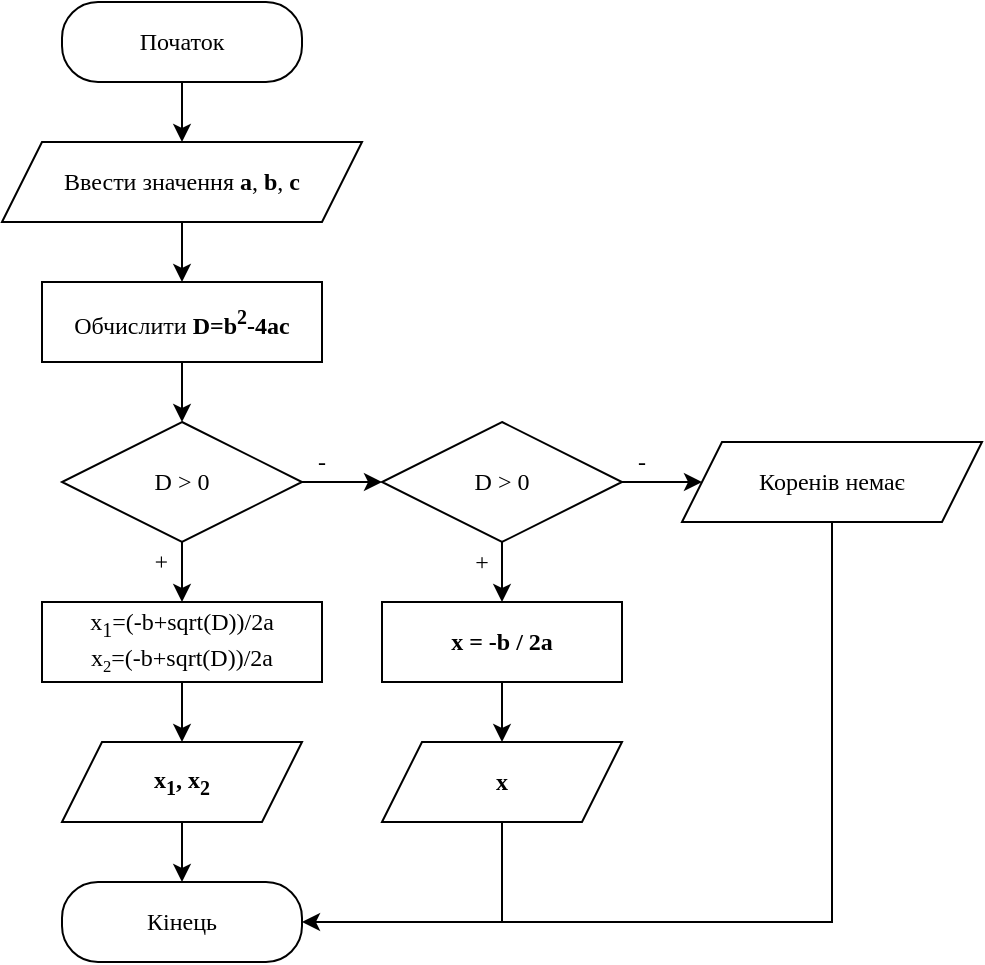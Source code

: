 <mxfile version="13.5.7" type="device" pages="7"><diagram id="SoGDAaImvySm_kOI4mG2" name="task1"><mxGraphModel dx="1086" dy="497" grid="1" gridSize="10" guides="1" tooltips="1" connect="1" arrows="1" fold="1" page="1" pageScale="1" pageWidth="850" pageHeight="1100" math="0" shadow="0" extFonts="IBM Plex Sans^https://fonts.googleapis.com/css?family=IBM+Plex+Sans"><root><mxCell id="0"/><mxCell id="1" parent="0"/><mxCell id="cminWYDPMXpKJg6raaBV-2" value="Початок" style="rounded=1;whiteSpace=wrap;html=1;arcSize=45;fontFamily=IBM Plex Sans;" parent="1" vertex="1"><mxGeometry x="40" y="40" width="120" height="40" as="geometry"/></mxCell><mxCell id="cminWYDPMXpKJg6raaBV-5" value="Ввести значення &lt;b&gt;a&lt;/b&gt;, &lt;b&gt;b&lt;/b&gt;, &lt;b&gt;c&lt;/b&gt;" style="shape=parallelogram;perimeter=parallelogramPerimeter;whiteSpace=wrap;html=1;fixedSize=1;fillColor=none;fontFamily=IBM Plex Sans;" parent="1" vertex="1"><mxGeometry x="10" y="110" width="180" height="40" as="geometry"/></mxCell><mxCell id="cminWYDPMXpKJg6raaBV-6" value="" style="endArrow=classic;html=1;exitX=0.5;exitY=1;exitDx=0;exitDy=0;fontFamily=IBM Plex Sans;" parent="1" source="cminWYDPMXpKJg6raaBV-2" target="cminWYDPMXpKJg6raaBV-5" edge="1"><mxGeometry width="50" height="50" relative="1" as="geometry"><mxPoint x="400" y="280" as="sourcePoint"/><mxPoint x="450" y="230" as="targetPoint"/></mxGeometry></mxCell><mxCell id="cminWYDPMXpKJg6raaBV-8" value="D &amp;gt; 0" style="rhombus;whiteSpace=wrap;html=1;fillColor=none;fontFamily=IBM Plex Sans;" parent="1" vertex="1"><mxGeometry x="40" y="250" width="120" height="60" as="geometry"/></mxCell><mxCell id="cminWYDPMXpKJg6raaBV-9" value="D &amp;gt; 0" style="rhombus;whiteSpace=wrap;html=1;fillColor=none;fontFamily=IBM Plex Sans;" parent="1" vertex="1"><mxGeometry x="200" y="250" width="120" height="60" as="geometry"/></mxCell><mxCell id="cminWYDPMXpKJg6raaBV-10" value="Коренів немає" style="shape=parallelogram;perimeter=parallelogramPerimeter;whiteSpace=wrap;html=1;fixedSize=1;fillColor=none;fontFamily=IBM Plex Sans;" parent="1" vertex="1"><mxGeometry x="350" y="260" width="150" height="40" as="geometry"/></mxCell><mxCell id="cminWYDPMXpKJg6raaBV-11" value="Обчислити &lt;b&gt;D=b&lt;sup&gt;2&lt;/sup&gt;-4ac&lt;/b&gt;" style="rounded=0;whiteSpace=wrap;html=1;fillColor=none;fontFamily=IBM Plex Sans;" parent="1" vertex="1"><mxGeometry x="30" y="180" width="140" height="40" as="geometry"/></mxCell><mxCell id="cminWYDPMXpKJg6raaBV-12" value="" style="endArrow=classic;html=1;exitX=0.5;exitY=1;exitDx=0;exitDy=0;entryX=0.5;entryY=0;entryDx=0;entryDy=0;fontFamily=IBM Plex Sans;" parent="1" source="cminWYDPMXpKJg6raaBV-5" target="cminWYDPMXpKJg6raaBV-11" edge="1"><mxGeometry width="50" height="50" relative="1" as="geometry"><mxPoint x="110" y="90" as="sourcePoint"/><mxPoint x="110" y="120" as="targetPoint"/></mxGeometry></mxCell><mxCell id="cminWYDPMXpKJg6raaBV-13" value="" style="endArrow=classic;html=1;exitX=0.5;exitY=1;exitDx=0;exitDy=0;entryX=0.5;entryY=0;entryDx=0;entryDy=0;fontFamily=IBM Plex Sans;" parent="1" source="cminWYDPMXpKJg6raaBV-11" target="cminWYDPMXpKJg6raaBV-8" edge="1"><mxGeometry width="50" height="50" relative="1" as="geometry"><mxPoint x="120" y="100" as="sourcePoint"/><mxPoint x="120" y="130" as="targetPoint"/></mxGeometry></mxCell><mxCell id="cminWYDPMXpKJg6raaBV-14" value="" style="endArrow=classic;html=1;exitX=1;exitY=0.5;exitDx=0;exitDy=0;entryX=0;entryY=0.5;entryDx=0;entryDy=0;fontFamily=IBM Plex Sans;" parent="1" source="cminWYDPMXpKJg6raaBV-8" target="cminWYDPMXpKJg6raaBV-9" edge="1"><mxGeometry width="50" height="50" relative="1" as="geometry"><mxPoint x="130" y="110" as="sourcePoint"/><mxPoint x="130" y="140" as="targetPoint"/></mxGeometry></mxCell><mxCell id="cminWYDPMXpKJg6raaBV-15" value="" style="endArrow=classic;html=1;exitX=1;exitY=0.5;exitDx=0;exitDy=0;entryX=0;entryY=0.5;entryDx=0;entryDy=0;fontFamily=IBM Plex Sans;" parent="1" source="cminWYDPMXpKJg6raaBV-9" target="cminWYDPMXpKJg6raaBV-10" edge="1"><mxGeometry width="50" height="50" relative="1" as="geometry"><mxPoint x="140" y="120" as="sourcePoint"/><mxPoint x="140" y="150" as="targetPoint"/></mxGeometry></mxCell><mxCell id="cminWYDPMXpKJg6raaBV-16" value="x&lt;sub&gt;1&lt;/sub&gt;=(-b+sqrt(D))/2a&lt;br&gt;x&lt;span style=&quot;font-size: 10px&quot;&gt;&lt;sub&gt;2&lt;/sub&gt;&lt;/span&gt;=(-b+sqrt(D))/2a" style="rounded=0;whiteSpace=wrap;html=1;fillColor=none;fontFamily=IBM Plex Sans;" parent="1" vertex="1"><mxGeometry x="30" y="340" width="140" height="40" as="geometry"/></mxCell><mxCell id="cminWYDPMXpKJg6raaBV-17" value="&lt;b&gt;x = -b / 2a&lt;/b&gt;" style="rounded=0;whiteSpace=wrap;html=1;fillColor=none;fontFamily=IBM Plex Sans;" parent="1" vertex="1"><mxGeometry x="200" y="340" width="120" height="40" as="geometry"/></mxCell><mxCell id="cminWYDPMXpKJg6raaBV-18" value="Кінець" style="rounded=1;whiteSpace=wrap;html=1;arcSize=45;fontFamily=IBM Plex Sans;" parent="1" vertex="1"><mxGeometry x="40" y="480" width="120" height="40" as="geometry"/></mxCell><mxCell id="cminWYDPMXpKJg6raaBV-20" value="" style="endArrow=classic;html=1;exitX=0.5;exitY=1;exitDx=0;exitDy=0;fontFamily=IBM Plex Sans;" parent="1" source="cminWYDPMXpKJg6raaBV-8" target="cminWYDPMXpKJg6raaBV-16" edge="1"><mxGeometry width="50" height="50" relative="1" as="geometry"><mxPoint x="102" y="310" as="sourcePoint"/><mxPoint x="120" y="130" as="targetPoint"/></mxGeometry></mxCell><mxCell id="cminWYDPMXpKJg6raaBV-21" value="" style="endArrow=classic;html=1;exitX=0.5;exitY=1;exitDx=0;exitDy=0;entryX=0.5;entryY=0;entryDx=0;entryDy=0;fontFamily=IBM Plex Sans;" parent="1" source="cminWYDPMXpKJg6raaBV-9" target="cminWYDPMXpKJg6raaBV-17" edge="1"><mxGeometry width="50" height="50" relative="1" as="geometry"><mxPoint x="130" y="110" as="sourcePoint"/><mxPoint x="130" y="140" as="targetPoint"/></mxGeometry></mxCell><mxCell id="cminWYDPMXpKJg6raaBV-22" value="" style="endArrow=classic;html=1;exitX=0.5;exitY=1;exitDx=0;exitDy=0;entryX=1;entryY=0.5;entryDx=0;entryDy=0;rounded=0;fontFamily=IBM Plex Sans;" parent="1" source="cminWYDPMXpKJg6raaBV-10" target="cminWYDPMXpKJg6raaBV-18" edge="1"><mxGeometry width="50" height="50" relative="1" as="geometry"><mxPoint x="140" y="120" as="sourcePoint"/><mxPoint x="140" y="150" as="targetPoint"/><Array as="points"><mxPoint x="425" y="500"/></Array></mxGeometry></mxCell><mxCell id="cminWYDPMXpKJg6raaBV-23" value="" style="endArrow=none;html=1;exitX=0.5;exitY=1;exitDx=0;exitDy=0;fontFamily=IBM Plex Sans;" parent="1" source="cminWYDPMXpKJg6raaBV-25" edge="1"><mxGeometry width="50" height="50" relative="1" as="geometry"><mxPoint x="259.5" y="450" as="sourcePoint"/><mxPoint x="260" y="500" as="targetPoint"/></mxGeometry></mxCell><mxCell id="cminWYDPMXpKJg6raaBV-24" value="&lt;b&gt;x&lt;sub&gt;1&lt;/sub&gt;, x&lt;sub&gt;2&lt;/sub&gt;&lt;/b&gt;" style="shape=parallelogram;perimeter=parallelogramPerimeter;whiteSpace=wrap;html=1;fixedSize=1;fillColor=none;fontFamily=IBM Plex Sans;" parent="1" vertex="1"><mxGeometry x="40" y="410" width="120" height="40" as="geometry"/></mxCell><mxCell id="cminWYDPMXpKJg6raaBV-25" value="&lt;b&gt;x&lt;/b&gt;" style="shape=parallelogram;perimeter=parallelogramPerimeter;whiteSpace=wrap;html=1;fixedSize=1;fillColor=none;fontFamily=IBM Plex Sans;" parent="1" vertex="1"><mxGeometry x="200" y="410" width="120" height="40" as="geometry"/></mxCell><mxCell id="cminWYDPMXpKJg6raaBV-28" value="" style="endArrow=classic;html=1;entryX=0.5;entryY=0;entryDx=0;entryDy=0;fontFamily=IBM Plex Sans;" parent="1" target="cminWYDPMXpKJg6raaBV-18" edge="1"><mxGeometry width="50" height="50" relative="1" as="geometry"><mxPoint x="100" y="450" as="sourcePoint"/><mxPoint x="110" y="120" as="targetPoint"/></mxGeometry></mxCell><mxCell id="cminWYDPMXpKJg6raaBV-30" value="" style="endArrow=classic;html=1;exitX=0.5;exitY=1;exitDx=0;exitDy=0;entryX=0.5;entryY=0;entryDx=0;entryDy=0;fontFamily=IBM Plex Sans;" parent="1" source="cminWYDPMXpKJg6raaBV-16" target="cminWYDPMXpKJg6raaBV-24" edge="1"><mxGeometry width="50" height="50" relative="1" as="geometry"><mxPoint x="120" y="100" as="sourcePoint"/><mxPoint x="120" y="130" as="targetPoint"/></mxGeometry></mxCell><mxCell id="cminWYDPMXpKJg6raaBV-31" value="" style="endArrow=classic;html=1;exitX=0.5;exitY=1;exitDx=0;exitDy=0;entryX=0.5;entryY=0;entryDx=0;entryDy=0;fontFamily=IBM Plex Sans;" parent="1" source="cminWYDPMXpKJg6raaBV-17" target="cminWYDPMXpKJg6raaBV-25" edge="1"><mxGeometry width="50" height="50" relative="1" as="geometry"><mxPoint x="130" y="110" as="sourcePoint"/><mxPoint x="130" y="140" as="targetPoint"/></mxGeometry></mxCell><mxCell id="E1HyyzWOkB7OfzI4Gzhq-1" value="+" style="text;html=1;strokeColor=none;fillColor=none;align=center;verticalAlign=middle;whiteSpace=wrap;rounded=0;fontFamily=IBM Plex Sans;" parent="1" vertex="1"><mxGeometry x="230" y="310" width="40" height="20" as="geometry"/></mxCell><mxCell id="E1HyyzWOkB7OfzI4Gzhq-3" value="+" style="text;html=1;strokeColor=none;fillColor=none;align=center;verticalAlign=middle;whiteSpace=wrap;rounded=0;rotation=90;fontFamily=IBM Plex Sans;" parent="1" vertex="1"><mxGeometry x="70" y="315" width="40" height="10" as="geometry"/></mxCell><mxCell id="E1HyyzWOkB7OfzI4Gzhq-5" value="-" style="text;html=1;strokeColor=none;fillColor=none;align=center;verticalAlign=middle;whiteSpace=wrap;rounded=0;fontFamily=IBM Plex Sans;" parent="1" vertex="1"><mxGeometry x="310" y="260" width="40" height="20" as="geometry"/></mxCell><mxCell id="E1HyyzWOkB7OfzI4Gzhq-6" value="-" style="text;html=1;strokeColor=none;fillColor=none;align=center;verticalAlign=middle;whiteSpace=wrap;rounded=0;fontFamily=IBM Plex Sans;" parent="1" vertex="1"><mxGeometry x="150" y="260" width="40" height="20" as="geometry"/></mxCell></root></mxGraphModel></diagram><diagram name="task2" id="xtVWG6VdBKSUvC-OQagT"><mxGraphModel dx="1086" dy="497" grid="1" gridSize="10" guides="1" tooltips="1" connect="1" arrows="1" fold="1" page="1" pageScale="1" pageWidth="850" pageHeight="1100" math="0" shadow="0" extFonts="IBM Plex Sans^https://fonts.googleapis.com/css?family=IBM+Plex+Sans"><root><mxCell id="hQ7wUg9qPwYyzuH71J_9-0"/><mxCell id="hQ7wUg9qPwYyzuH71J_9-1" parent="hQ7wUg9qPwYyzuH71J_9-0"/><mxCell id="hQ7wUg9qPwYyzuH71J_9-2" value="Початок" style="rounded=1;whiteSpace=wrap;html=1;arcSize=45;fontFamily=IBM Plex Sans;" vertex="1" parent="hQ7wUg9qPwYyzuH71J_9-1"><mxGeometry x="40" y="40" width="120" height="40" as="geometry"/></mxCell><mxCell id="hQ7wUg9qPwYyzuH71J_9-3" value="Ввести значення &lt;b&gt;a&lt;/b&gt;" style="shape=parallelogram;perimeter=parallelogramPerimeter;whiteSpace=wrap;html=1;fixedSize=1;fillColor=none;fontFamily=IBM Plex Sans;" vertex="1" parent="hQ7wUg9qPwYyzuH71J_9-1"><mxGeometry x="25" y="110" width="150" height="40" as="geometry"/></mxCell><mxCell id="hQ7wUg9qPwYyzuH71J_9-4" value="" style="endArrow=classic;html=1;exitX=0.5;exitY=1;exitDx=0;exitDy=0;fontFamily=IBM Plex Sans;" edge="1" parent="hQ7wUg9qPwYyzuH71J_9-1" source="hQ7wUg9qPwYyzuH71J_9-2" target="hQ7wUg9qPwYyzuH71J_9-3"><mxGeometry width="50" height="50" relative="1" as="geometry"><mxPoint x="400" y="280" as="sourcePoint"/><mxPoint x="450" y="230" as="targetPoint"/></mxGeometry></mxCell><mxCell id="hQ7wUg9qPwYyzuH71J_9-5" value="a &amp;gt;= 0" style="rhombus;whiteSpace=wrap;html=1;fillColor=none;fontFamily=IBM Plex Sans;" vertex="1" parent="hQ7wUg9qPwYyzuH71J_9-1"><mxGeometry x="40" y="180" width="120" height="60" as="geometry"/></mxCell><mxCell id="hQ7wUg9qPwYyzuH71J_9-7" value="&lt;b&gt;a&lt;/b&gt; - від'ємне число&amp;nbsp;" style="shape=parallelogram;perimeter=parallelogramPerimeter;whiteSpace=wrap;html=1;fixedSize=1;fillColor=none;fontFamily=IBM Plex Sans;" vertex="1" parent="hQ7wUg9qPwYyzuH71J_9-1"><mxGeometry x="190" y="190" width="150" height="40" as="geometry"/></mxCell><mxCell id="hQ7wUg9qPwYyzuH71J_9-9" value="" style="endArrow=classic;html=1;exitX=0.5;exitY=1;exitDx=0;exitDy=0;entryX=0.5;entryY=0;entryDx=0;entryDy=0;fontFamily=IBM Plex Sans;" edge="1" parent="hQ7wUg9qPwYyzuH71J_9-1" source="hQ7wUg9qPwYyzuH71J_9-3" target="hQ7wUg9qPwYyzuH71J_9-5"><mxGeometry width="50" height="50" relative="1" as="geometry"><mxPoint x="110" y="90" as="sourcePoint"/><mxPoint x="100" y="180" as="targetPoint"/></mxGeometry></mxCell><mxCell id="hQ7wUg9qPwYyzuH71J_9-12" value="" style="endArrow=classic;html=1;exitX=1;exitY=0.5;exitDx=0;exitDy=0;entryX=0;entryY=0.5;entryDx=0;entryDy=0;fontFamily=IBM Plex Sans;" edge="1" parent="hQ7wUg9qPwYyzuH71J_9-1" source="hQ7wUg9qPwYyzuH71J_9-5" target="hQ7wUg9qPwYyzuH71J_9-7"><mxGeometry width="50" height="50" relative="1" as="geometry"><mxPoint x="320" y="280" as="sourcePoint"/><mxPoint x="140" y="150" as="targetPoint"/></mxGeometry></mxCell><mxCell id="hQ7wUg9qPwYyzuH71J_9-15" value="Кінець" style="rounded=1;whiteSpace=wrap;html=1;arcSize=45;fontFamily=IBM Plex Sans;" vertex="1" parent="hQ7wUg9qPwYyzuH71J_9-1"><mxGeometry x="40" y="340" width="120" height="40" as="geometry"/></mxCell><mxCell id="hQ7wUg9qPwYyzuH71J_9-18" value="" style="endArrow=classic;html=1;exitX=0.5;exitY=1;exitDx=0;exitDy=0;entryX=1;entryY=0.5;entryDx=0;entryDy=0;rounded=0;fontFamily=IBM Plex Sans;" edge="1" parent="hQ7wUg9qPwYyzuH71J_9-1" source="hQ7wUg9qPwYyzuH71J_9-7" target="hQ7wUg9qPwYyzuH71J_9-15"><mxGeometry width="50" height="50" relative="1" as="geometry"><mxPoint x="140" y="120" as="sourcePoint"/><mxPoint x="140" y="150" as="targetPoint"/><Array as="points"><mxPoint x="265" y="360"/></Array></mxGeometry></mxCell><mxCell id="hQ7wUg9qPwYyzuH71J_9-20" value="&lt;b&gt;а&lt;/b&gt; - невід'ємне число" style="shape=parallelogram;perimeter=parallelogramPerimeter;whiteSpace=wrap;html=1;fixedSize=1;fillColor=none;fontFamily=IBM Plex Sans;" vertex="1" parent="hQ7wUg9qPwYyzuH71J_9-1"><mxGeometry x="20" y="270" width="160" height="40" as="geometry"/></mxCell><mxCell id="hQ7wUg9qPwYyzuH71J_9-22" value="" style="endArrow=classic;html=1;entryX=0.5;entryY=0;entryDx=0;entryDy=0;exitX=0.5;exitY=1;exitDx=0;exitDy=0;fontFamily=IBM Plex Sans;" edge="1" parent="hQ7wUg9qPwYyzuH71J_9-1" target="hQ7wUg9qPwYyzuH71J_9-15" source="hQ7wUg9qPwYyzuH71J_9-20"><mxGeometry width="50" height="50" relative="1" as="geometry"><mxPoint x="100" y="450" as="sourcePoint"/><mxPoint x="110" y="120" as="targetPoint"/></mxGeometry></mxCell><mxCell id="hQ7wUg9qPwYyzuH71J_9-23" value="" style="endArrow=classic;html=1;exitX=0.5;exitY=1;exitDx=0;exitDy=0;entryX=0.5;entryY=0;entryDx=0;entryDy=0;fontFamily=IBM Plex Sans;" edge="1" parent="hQ7wUg9qPwYyzuH71J_9-1" source="hQ7wUg9qPwYyzuH71J_9-5" target="hQ7wUg9qPwYyzuH71J_9-20"><mxGeometry width="50" height="50" relative="1" as="geometry"><mxPoint x="100" y="380" as="sourcePoint"/><mxPoint x="120" y="130" as="targetPoint"/></mxGeometry></mxCell><mxCell id="PIxgnl9Yb_69Z3RmidLG-1" value="-" style="text;html=1;strokeColor=none;fillColor=none;align=center;verticalAlign=middle;whiteSpace=wrap;rounded=0;fontFamily=IBM Plex Sans;" vertex="1" parent="hQ7wUg9qPwYyzuH71J_9-1"><mxGeometry x="150" y="190" width="40" height="20" as="geometry"/></mxCell><mxCell id="PIxgnl9Yb_69Z3RmidLG-0" value="+" style="text;html=1;strokeColor=none;fillColor=none;align=center;verticalAlign=middle;whiteSpace=wrap;rounded=0;fontFamily=IBM Plex Sans;" vertex="1" parent="hQ7wUg9qPwYyzuH71J_9-1"><mxGeometry x="70" y="240" width="40" height="20" as="geometry"/></mxCell></root></mxGraphModel></diagram><diagram name="task3" id="USr4XjRPl2G-pqjrCUH3"><mxGraphModel dx="1086" dy="497" grid="1" gridSize="10" guides="1" tooltips="1" connect="1" arrows="1" fold="1" page="1" pageScale="1" pageWidth="850" pageHeight="1100" math="0" shadow="0" extFonts="IBM Plex Sans^https://fonts.googleapis.com/css?family=IBM+Plex+Sans"><root><mxCell id="MCbGHvXtoNpyB_RJo365-0"/><mxCell id="MCbGHvXtoNpyB_RJo365-1" parent="MCbGHvXtoNpyB_RJo365-0"/><mxCell id="MCbGHvXtoNpyB_RJo365-2" value="Початок" style="rounded=1;whiteSpace=wrap;html=1;arcSize=45;fontFamily=IBM Plex Sans;" vertex="1" parent="MCbGHvXtoNpyB_RJo365-1"><mxGeometry x="40" y="40" width="120" height="40" as="geometry"/></mxCell><mxCell id="MCbGHvXtoNpyB_RJo365-3" value="Ввести значення &lt;b&gt;a, b, c&lt;/b&gt;" style="shape=parallelogram;perimeter=parallelogramPerimeter;whiteSpace=wrap;html=1;fixedSize=1;fillColor=none;fontFamily=IBM Plex Sans;" vertex="1" parent="MCbGHvXtoNpyB_RJo365-1"><mxGeometry x="12.5" y="110" width="175" height="40" as="geometry"/></mxCell><mxCell id="MCbGHvXtoNpyB_RJo365-4" value="" style="endArrow=classic;html=1;exitX=0.5;exitY=1;exitDx=0;exitDy=0;fontFamily=IBM Plex Sans;" edge="1" parent="MCbGHvXtoNpyB_RJo365-1" source="MCbGHvXtoNpyB_RJo365-2" target="MCbGHvXtoNpyB_RJo365-3"><mxGeometry width="50" height="50" relative="1" as="geometry"><mxPoint x="400" y="280" as="sourcePoint"/><mxPoint x="450" y="230" as="targetPoint"/></mxGeometry></mxCell><mxCell id="MCbGHvXtoNpyB_RJo365-7" value="" style="endArrow=classic;html=1;exitX=0.5;exitY=1;exitDx=0;exitDy=0;entryX=0.5;entryY=0;entryDx=0;entryDy=0;fontFamily=IBM Plex Sans;" edge="1" parent="MCbGHvXtoNpyB_RJo365-1" source="MCbGHvXtoNpyB_RJo365-3"><mxGeometry width="50" height="50" relative="1" as="geometry"><mxPoint x="110" y="90" as="sourcePoint"/><mxPoint x="100" y="180" as="targetPoint"/></mxGeometry></mxCell><mxCell id="MCbGHvXtoNpyB_RJo365-9" value="Кінець" style="rounded=1;whiteSpace=wrap;html=1;arcSize=45;fontFamily=IBM Plex Sans;" vertex="1" parent="MCbGHvXtoNpyB_RJo365-1"><mxGeometry x="40" y="460" width="120" height="40" as="geometry"/></mxCell><mxCell id="MCbGHvXtoNpyB_RJo365-11" value="&lt;b&gt;S, P&lt;/b&gt;" style="shape=parallelogram;perimeter=parallelogramPerimeter;whiteSpace=wrap;html=1;fixedSize=1;fillColor=none;fontFamily=IBM Plex Sans;" vertex="1" parent="MCbGHvXtoNpyB_RJo365-1"><mxGeometry x="20" y="390" width="160" height="40" as="geometry"/></mxCell><mxCell id="MCbGHvXtoNpyB_RJo365-12" value="" style="endArrow=classic;html=1;entryX=0.5;entryY=0;entryDx=0;entryDy=0;exitX=0.5;exitY=1;exitDx=0;exitDy=0;fontFamily=IBM Plex Sans;" edge="1" parent="MCbGHvXtoNpyB_RJo365-1" source="MCbGHvXtoNpyB_RJo365-11" target="MCbGHvXtoNpyB_RJo365-9"><mxGeometry width="50" height="50" relative="1" as="geometry"><mxPoint x="100" y="570" as="sourcePoint"/><mxPoint x="110" y="240" as="targetPoint"/></mxGeometry></mxCell><mxCell id="MCbGHvXtoNpyB_RJo365-13" value="" style="endArrow=classic;html=1;exitX=0.5;exitY=1;exitDx=0;exitDy=0;entryX=0.5;entryY=0;entryDx=0;entryDy=0;fontFamily=IBM Plex Sans;" edge="1" parent="MCbGHvXtoNpyB_RJo365-1" source="e5qqypcRMGyZzahz3Y5J-2" target="MCbGHvXtoNpyB_RJo365-11"><mxGeometry width="50" height="50" relative="1" as="geometry"><mxPoint x="100" y="360" as="sourcePoint"/><mxPoint x="120" y="250" as="targetPoint"/></mxGeometry></mxCell><mxCell id="e5qqypcRMGyZzahz3Y5J-0" value="&lt;b&gt;P=a+b+c&lt;/b&gt;" style="rounded=0;whiteSpace=wrap;html=1;fillColor=none;fontFamily=IBM Plex Sans;" vertex="1" parent="MCbGHvXtoNpyB_RJo365-1"><mxGeometry x="40" y="180" width="120" height="40" as="geometry"/></mxCell><mxCell id="e5qqypcRMGyZzahz3Y5J-1" value="&lt;b&gt;k = P/2&lt;/b&gt;" style="rounded=0;whiteSpace=wrap;html=1;fillColor=none;fontFamily=IBM Plex Sans;" vertex="1" parent="MCbGHvXtoNpyB_RJo365-1"><mxGeometry x="40" y="250" width="120" height="40" as="geometry"/></mxCell><mxCell id="e5qqypcRMGyZzahz3Y5J-2" value="&lt;b&gt;S = sqrt(k(k-a)(k-b)(k-c))&lt;/b&gt;" style="rounded=0;whiteSpace=wrap;html=1;fillColor=none;fontFamily=IBM Plex Sans;" vertex="1" parent="MCbGHvXtoNpyB_RJo365-1"><mxGeometry x="20" y="320" width="160" height="40" as="geometry"/></mxCell><mxCell id="e5qqypcRMGyZzahz3Y5J-3" value="" style="endArrow=classic;html=1;exitX=0.5;exitY=1;exitDx=0;exitDy=0;entryX=0.5;entryY=0;entryDx=0;entryDy=0;fontFamily=IBM Plex Sans;" edge="1" parent="MCbGHvXtoNpyB_RJo365-1" source="e5qqypcRMGyZzahz3Y5J-1" target="e5qqypcRMGyZzahz3Y5J-2"><mxGeometry width="50" height="50" relative="1" as="geometry"><mxPoint x="110" y="370" as="sourcePoint"/><mxPoint x="110" y="400" as="targetPoint"/></mxGeometry></mxCell><mxCell id="e5qqypcRMGyZzahz3Y5J-4" value="" style="endArrow=classic;html=1;exitX=0.5;exitY=1;exitDx=0;exitDy=0;entryX=0.5;entryY=0;entryDx=0;entryDy=0;fontFamily=IBM Plex Sans;" edge="1" parent="MCbGHvXtoNpyB_RJo365-1" source="e5qqypcRMGyZzahz3Y5J-0" target="e5qqypcRMGyZzahz3Y5J-1"><mxGeometry width="50" height="50" relative="1" as="geometry"><mxPoint x="120" y="380" as="sourcePoint"/><mxPoint x="120" y="410" as="targetPoint"/></mxGeometry></mxCell></root></mxGraphModel></diagram><diagram name="task4" id="jCANN4_XK9DqpkeqtJNO"><mxGraphModel dx="1086" dy="497" grid="1" gridSize="10" guides="1" tooltips="1" connect="1" arrows="1" fold="1" page="1" pageScale="1" pageWidth="850" pageHeight="1100" math="0" shadow="0" extFonts="IBM Plex Sans^https://fonts.googleapis.com/css?family=IBM+Plex+Sans"><root><mxCell id="AZWG5LeyA2JK1MvxY0aT-0"/><mxCell id="AZWG5LeyA2JK1MvxY0aT-1" parent="AZWG5LeyA2JK1MvxY0aT-0"/><mxCell id="AZWG5LeyA2JK1MvxY0aT-2" value="Початок" style="rounded=1;whiteSpace=wrap;html=1;arcSize=45;fontFamily=IBM Plex Sans;" vertex="1" parent="AZWG5LeyA2JK1MvxY0aT-1"><mxGeometry x="40" y="40" width="120" height="40" as="geometry"/></mxCell><mxCell id="AZWG5LeyA2JK1MvxY0aT-3" value="Ввести значення &lt;b&gt;a&lt;/b&gt;, &lt;b&gt;b&lt;/b&gt;" style="shape=parallelogram;perimeter=parallelogramPerimeter;whiteSpace=wrap;html=1;fixedSize=1;fillColor=none;fontFamily=IBM Plex Sans;" vertex="1" parent="AZWG5LeyA2JK1MvxY0aT-1"><mxGeometry x="10" y="110" width="180" height="40" as="geometry"/></mxCell><mxCell id="AZWG5LeyA2JK1MvxY0aT-4" value="" style="endArrow=classic;html=1;exitX=0.5;exitY=1;exitDx=0;exitDy=0;fontFamily=IBM Plex Sans;" edge="1" parent="AZWG5LeyA2JK1MvxY0aT-1" source="AZWG5LeyA2JK1MvxY0aT-2" target="AZWG5LeyA2JK1MvxY0aT-3"><mxGeometry width="50" height="50" relative="1" as="geometry"><mxPoint x="400" y="280" as="sourcePoint"/><mxPoint x="450" y="230" as="targetPoint"/></mxGeometry></mxCell><mxCell id="AZWG5LeyA2JK1MvxY0aT-5" value="&lt;b&gt;a &amp;gt; b&lt;/b&gt;" style="rhombus;whiteSpace=wrap;html=1;fillColor=none;fontFamily=IBM Plex Sans;" vertex="1" parent="AZWG5LeyA2JK1MvxY0aT-1"><mxGeometry x="40" y="180" width="120" height="60" as="geometry"/></mxCell><mxCell id="AZWG5LeyA2JK1MvxY0aT-6" value="&lt;b&gt;a &amp;lt; b&lt;/b&gt;" style="rhombus;whiteSpace=wrap;html=1;fillColor=none;fontFamily=IBM Plex Sans;" vertex="1" parent="AZWG5LeyA2JK1MvxY0aT-1"><mxGeometry x="200" y="180" width="120" height="60" as="geometry"/></mxCell><mxCell id="AZWG5LeyA2JK1MvxY0aT-7" value="&lt;b&gt;a&lt;/b&gt; рівне &lt;b&gt;b&lt;/b&gt;" style="shape=parallelogram;perimeter=parallelogramPerimeter;whiteSpace=wrap;html=1;fixedSize=1;fillColor=none;fontFamily=IBM Plex Sans;" vertex="1" parent="AZWG5LeyA2JK1MvxY0aT-1"><mxGeometry x="350" y="190" width="150" height="40" as="geometry"/></mxCell><mxCell id="AZWG5LeyA2JK1MvxY0aT-10" value="" style="endArrow=classic;html=1;entryX=0.5;entryY=0;entryDx=0;entryDy=0;fontFamily=IBM Plex Sans;" edge="1" parent="AZWG5LeyA2JK1MvxY0aT-1" target="AZWG5LeyA2JK1MvxY0aT-5"><mxGeometry width="50" height="50" relative="1" as="geometry"><mxPoint x="100" y="150" as="sourcePoint"/><mxPoint x="120" y="60" as="targetPoint"/></mxGeometry></mxCell><mxCell id="AZWG5LeyA2JK1MvxY0aT-11" value="" style="endArrow=classic;html=1;exitX=1;exitY=0.5;exitDx=0;exitDy=0;entryX=0;entryY=0.5;entryDx=0;entryDy=0;fontFamily=IBM Plex Sans;" edge="1" parent="AZWG5LeyA2JK1MvxY0aT-1" source="AZWG5LeyA2JK1MvxY0aT-5" target="AZWG5LeyA2JK1MvxY0aT-6"><mxGeometry width="50" height="50" relative="1" as="geometry"><mxPoint x="130" y="40" as="sourcePoint"/><mxPoint x="130" y="70" as="targetPoint"/></mxGeometry></mxCell><mxCell id="AZWG5LeyA2JK1MvxY0aT-12" value="" style="endArrow=classic;html=1;exitX=1;exitY=0.5;exitDx=0;exitDy=0;entryX=0;entryY=0.5;entryDx=0;entryDy=0;fontFamily=IBM Plex Sans;" edge="1" parent="AZWG5LeyA2JK1MvxY0aT-1" source="AZWG5LeyA2JK1MvxY0aT-6" target="AZWG5LeyA2JK1MvxY0aT-7"><mxGeometry width="50" height="50" relative="1" as="geometry"><mxPoint x="140" y="50" as="sourcePoint"/><mxPoint x="140" y="80" as="targetPoint"/></mxGeometry></mxCell><mxCell id="AZWG5LeyA2JK1MvxY0aT-15" value="Кінець" style="rounded=1;whiteSpace=wrap;html=1;arcSize=45;fontFamily=IBM Plex Sans;" vertex="1" parent="AZWG5LeyA2JK1MvxY0aT-1"><mxGeometry x="40" y="340" width="120" height="40" as="geometry"/></mxCell><mxCell id="AZWG5LeyA2JK1MvxY0aT-16" value="" style="endArrow=classic;html=1;exitX=0.5;exitY=1;exitDx=0;exitDy=0;fontFamily=IBM Plex Sans;" edge="1" parent="AZWG5LeyA2JK1MvxY0aT-1" source="AZWG5LeyA2JK1MvxY0aT-5"><mxGeometry width="50" height="50" relative="1" as="geometry"><mxPoint x="102" y="240" as="sourcePoint"/><mxPoint x="100" y="270" as="targetPoint"/></mxGeometry></mxCell><mxCell id="AZWG5LeyA2JK1MvxY0aT-17" value="" style="endArrow=classic;html=1;exitX=0.5;exitY=1;exitDx=0;exitDy=0;entryX=0.5;entryY=0;entryDx=0;entryDy=0;fontFamily=IBM Plex Sans;" edge="1" parent="AZWG5LeyA2JK1MvxY0aT-1" source="AZWG5LeyA2JK1MvxY0aT-6"><mxGeometry width="50" height="50" relative="1" as="geometry"><mxPoint x="130" y="40" as="sourcePoint"/><mxPoint x="260" y="270" as="targetPoint"/></mxGeometry></mxCell><mxCell id="AZWG5LeyA2JK1MvxY0aT-18" value="" style="endArrow=classic;html=1;exitX=0.5;exitY=1;exitDx=0;exitDy=0;entryX=1;entryY=0.5;entryDx=0;entryDy=0;rounded=0;fontFamily=IBM Plex Sans;" edge="1" parent="AZWG5LeyA2JK1MvxY0aT-1" source="AZWG5LeyA2JK1MvxY0aT-7" target="AZWG5LeyA2JK1MvxY0aT-15"><mxGeometry width="50" height="50" relative="1" as="geometry"><mxPoint x="140" y="50" as="sourcePoint"/><mxPoint x="140" y="80" as="targetPoint"/><Array as="points"><mxPoint x="425" y="360"/></Array></mxGeometry></mxCell><mxCell id="AZWG5LeyA2JK1MvxY0aT-19" value="" style="endArrow=none;html=1;exitX=0.5;exitY=1;exitDx=0;exitDy=0;fontFamily=IBM Plex Sans;" edge="1" parent="AZWG5LeyA2JK1MvxY0aT-1" source="AZWG5LeyA2JK1MvxY0aT-21"><mxGeometry width="50" height="50" relative="1" as="geometry"><mxPoint x="259.5" y="380" as="sourcePoint"/><mxPoint x="260" y="360" as="targetPoint"/></mxGeometry></mxCell><mxCell id="AZWG5LeyA2JK1MvxY0aT-20" value="&lt;b&gt;a&lt;/b&gt; більше &lt;b&gt;b&lt;/b&gt;" style="shape=parallelogram;perimeter=parallelogramPerimeter;whiteSpace=wrap;html=1;fixedSize=1;fillColor=none;fontFamily=IBM Plex Sans;" vertex="1" parent="AZWG5LeyA2JK1MvxY0aT-1"><mxGeometry x="40" y="270" width="120" height="40" as="geometry"/></mxCell><mxCell id="AZWG5LeyA2JK1MvxY0aT-21" value="&lt;b&gt;a&lt;/b&gt;&amp;nbsp;менше&amp;nbsp;&lt;b&gt;b&lt;/b&gt;" style="shape=parallelogram;perimeter=parallelogramPerimeter;whiteSpace=wrap;html=1;fixedSize=1;fillColor=none;fontFamily=IBM Plex Sans;" vertex="1" parent="AZWG5LeyA2JK1MvxY0aT-1"><mxGeometry x="200" y="270" width="120" height="40" as="geometry"/></mxCell><mxCell id="AZWG5LeyA2JK1MvxY0aT-22" value="" style="endArrow=classic;html=1;entryX=0.5;entryY=0;entryDx=0;entryDy=0;exitX=0.5;exitY=1;exitDx=0;exitDy=0;fontFamily=IBM Plex Sans;" edge="1" parent="AZWG5LeyA2JK1MvxY0aT-1" target="AZWG5LeyA2JK1MvxY0aT-15" source="AZWG5LeyA2JK1MvxY0aT-20"><mxGeometry width="50" height="50" relative="1" as="geometry"><mxPoint x="100" y="380" as="sourcePoint"/><mxPoint x="110" y="50" as="targetPoint"/></mxGeometry></mxCell><mxCell id="AZWG5LeyA2JK1MvxY0aT-25" value="+" style="text;html=1;strokeColor=none;fillColor=none;align=center;verticalAlign=middle;whiteSpace=wrap;rounded=0;fontFamily=IBM Plex Sans;" vertex="1" parent="AZWG5LeyA2JK1MvxY0aT-1"><mxGeometry x="230" y="240" width="40" height="20" as="geometry"/></mxCell><mxCell id="AZWG5LeyA2JK1MvxY0aT-26" value="+" style="text;html=1;strokeColor=none;fillColor=none;align=center;verticalAlign=middle;whiteSpace=wrap;rounded=0;rotation=90;fontFamily=IBM Plex Sans;" vertex="1" parent="AZWG5LeyA2JK1MvxY0aT-1"><mxGeometry x="70" y="245" width="40" height="10" as="geometry"/></mxCell><mxCell id="AZWG5LeyA2JK1MvxY0aT-27" value="-" style="text;html=1;strokeColor=none;fillColor=none;align=center;verticalAlign=middle;whiteSpace=wrap;rounded=0;fontFamily=IBM Plex Sans;" vertex="1" parent="AZWG5LeyA2JK1MvxY0aT-1"><mxGeometry x="310" y="190" width="40" height="20" as="geometry"/></mxCell><mxCell id="AZWG5LeyA2JK1MvxY0aT-28" value="-" style="text;html=1;strokeColor=none;fillColor=none;align=center;verticalAlign=middle;whiteSpace=wrap;rounded=0;fontFamily=IBM Plex Sans;" vertex="1" parent="AZWG5LeyA2JK1MvxY0aT-1"><mxGeometry x="150" y="190" width="40" height="20" as="geometry"/></mxCell></root></mxGraphModel></diagram><diagram name="task5" id="ghDHR9KBUsQEivugzQxu"><mxGraphModel dx="1086" dy="556" grid="1" gridSize="10" guides="1" tooltips="1" connect="1" arrows="1" fold="1" page="1" pageScale="1" pageWidth="850" pageHeight="1100" math="0" shadow="0" extFonts="IBM Plex Sans^https://fonts.googleapis.com/css?family=IBM+Plex+Sans"><root><mxCell id="5_COCup4dZtJ1Vzs7Ymd-0"/><mxCell id="5_COCup4dZtJ1Vzs7Ymd-1" parent="5_COCup4dZtJ1Vzs7Ymd-0"/><mxCell id="5_COCup4dZtJ1Vzs7Ymd-2" value="Початок" style="rounded=1;whiteSpace=wrap;html=1;arcSize=45;sketch=0;fontFamily=IBM Plex Sans;FType=g;shadow=0;" parent="5_COCup4dZtJ1Vzs7Ymd-1" vertex="1"><mxGeometry x="110" y="40" width="120" height="40" as="geometry"/></mxCell><mxCell id="5_COCup4dZtJ1Vzs7Ymd-3" value="Ввести &lt;b&gt;n&lt;/b&gt;" style="shape=parallelogram;perimeter=parallelogramPerimeter;whiteSpace=wrap;html=1;fixedSize=1;fillColor=none;sketch=0;fontFamily=IBM Plex Sans;FType=g;shadow=0;" parent="5_COCup4dZtJ1Vzs7Ymd-1" vertex="1"><mxGeometry x="110" y="110" width="120" height="40" as="geometry"/></mxCell><mxCell id="5_COCup4dZtJ1Vzs7Ymd-4" value="" style="endArrow=classic;html=1;exitX=0.5;exitY=1;exitDx=0;exitDy=0;sketch=0;fontFamily=IBM Plex Sans;FType=g;shadow=0;" parent="5_COCup4dZtJ1Vzs7Ymd-1" source="5_COCup4dZtJ1Vzs7Ymd-2" target="5_COCup4dZtJ1Vzs7Ymd-3" edge="1"><mxGeometry width="50" height="50" relative="1" as="geometry"><mxPoint x="470" y="280" as="sourcePoint"/><mxPoint x="520" y="230" as="targetPoint"/></mxGeometry></mxCell><mxCell id="5_COCup4dZtJ1Vzs7Ymd-5" value="" style="endArrow=classic;html=1;exitX=0.5;exitY=1;exitDx=0;exitDy=0;entryX=0.5;entryY=0;entryDx=0;entryDy=0;sketch=0;fontFamily=IBM Plex Sans;FType=g;shadow=0;" parent="5_COCup4dZtJ1Vzs7Ymd-1" source="5_COCup4dZtJ1Vzs7Ymd-3" edge="1"><mxGeometry width="50" height="50" relative="1" as="geometry"><mxPoint x="180" y="90" as="sourcePoint"/><mxPoint x="170" y="180" as="targetPoint"/></mxGeometry></mxCell><mxCell id="5_COCup4dZtJ1Vzs7Ymd-6" value="Кінець" style="rounded=1;whiteSpace=wrap;html=1;arcSize=45;sketch=0;fontFamily=IBM Plex Sans;FType=g;shadow=0;" parent="5_COCup4dZtJ1Vzs7Ymd-1" vertex="1"><mxGeometry x="110" y="530" width="120" height="40" as="geometry"/></mxCell><mxCell id="5_COCup4dZtJ1Vzs7Ymd-7" value="Ввести&amp;nbsp;&lt;b&gt;x&lt;sub&gt;i&lt;/sub&gt;&lt;/b&gt;" style="shape=parallelogram;perimeter=parallelogramPerimeter;whiteSpace=wrap;html=1;fixedSize=1;fillColor=none;sketch=0;fontFamily=IBM Plex Sans;FType=g;shadow=0;" parent="5_COCup4dZtJ1Vzs7Ymd-1" vertex="1"><mxGeometry x="90" y="320" width="160" height="40" as="geometry"/></mxCell><mxCell id="5_COCup4dZtJ1Vzs7Ymd-8" value="" style="endArrow=classic;html=1;exitX=0.5;exitY=1;exitDx=0;exitDy=0;sketch=0;fontFamily=IBM Plex Sans;FType=g;shadow=0;" parent="5_COCup4dZtJ1Vzs7Ymd-1" source="5_COCup4dZtJ1Vzs7Ymd-7" edge="1"><mxGeometry width="50" height="50" relative="1" as="geometry"><mxPoint x="170" y="570" as="sourcePoint"/><mxPoint x="170" y="390" as="targetPoint"/></mxGeometry></mxCell><mxCell id="5_COCup4dZtJ1Vzs7Ymd-10" value="&lt;b&gt;sum = 0&lt;/b&gt;" style="rounded=0;whiteSpace=wrap;html=1;fillColor=none;sketch=0;fontFamily=IBM Plex Sans;FType=g;shadow=0;" parent="5_COCup4dZtJ1Vzs7Ymd-1" vertex="1"><mxGeometry x="110" y="180" width="120" height="40" as="geometry"/></mxCell><mxCell id="jW9Oh9NQ8CsBO3XXZ-qk-0" value="" style="edgeStyle=orthogonalEdgeStyle;rounded=0;sketch=0;jumpStyle=gap;orthogonalLoop=1;jettySize=auto;html=1;entryX=0.5;entryY=0;entryDx=0;entryDy=0;exitX=0.5;exitY=1;exitDx=0;exitDy=0;fontFamily=IBM Plex Sans;FType=g;shadow=0;" parent="5_COCup4dZtJ1Vzs7Ymd-1" source="5_COCup4dZtJ1Vzs7Ymd-16" target="5_COCup4dZtJ1Vzs7Ymd-7" edge="1"><mxGeometry relative="1" as="geometry"><Array as="points"><mxPoint x="170" y="310"/><mxPoint x="170" y="310"/></Array></mxGeometry></mxCell><mxCell id="5_COCup4dZtJ1Vzs7Ymd-12" value="&lt;b&gt;sum = sum + x&lt;sup&gt;i&lt;/sup&gt;&lt;/b&gt;" style="rounded=0;whiteSpace=wrap;html=1;fillColor=none;glass=0;sketch=0;fontFamily=IBM Plex Sans;FType=g;shadow=0;" parent="5_COCup4dZtJ1Vzs7Ymd-1" vertex="1"><mxGeometry x="110" y="390" width="120" height="40" as="geometry"/></mxCell><mxCell id="5_COCup4dZtJ1Vzs7Ymd-14" value="" style="endArrow=classic;html=1;exitX=0.5;exitY=1;exitDx=0;exitDy=0;entryX=0.5;entryY=0;entryDx=0;entryDy=0;sketch=0;fontFamily=IBM Plex Sans;FType=g;shadow=0;" parent="5_COCup4dZtJ1Vzs7Ymd-1" source="5_COCup4dZtJ1Vzs7Ymd-10" edge="1"><mxGeometry width="50" height="50" relative="1" as="geometry"><mxPoint x="190" y="380" as="sourcePoint"/><mxPoint x="170" y="250" as="targetPoint"/></mxGeometry></mxCell><mxCell id="5_COCup4dZtJ1Vzs7Ymd-16" value="Для &lt;b&gt;і&lt;/b&gt; від &lt;b&gt;1&lt;/b&gt; до &lt;b&gt;n&lt;/b&gt;" style="shape=hexagon;perimeter=hexagonPerimeter2;whiteSpace=wrap;html=1;fixedSize=1;fillColor=none;sketch=0;fontFamily=IBM Plex Sans;FType=g;shadow=0;" parent="5_COCup4dZtJ1Vzs7Ymd-1" vertex="1"><mxGeometry x="100" y="250" width="140" height="40" as="geometry"/></mxCell><mxCell id="5_COCup4dZtJ1Vzs7Ymd-25" value="" style="endArrow=classic;html=1;exitX=1;exitY=0.5;exitDx=0;exitDy=0;entryX=1;entryY=0.75;entryDx=0;entryDy=0;rounded=0;sketch=0;fontFamily=IBM Plex Sans;FType=g;shadow=0;" parent="5_COCup4dZtJ1Vzs7Ymd-1" source="5_COCup4dZtJ1Vzs7Ymd-16" target="5_COCup4dZtJ1Vzs7Ymd-26" edge="1"><mxGeometry width="50" height="50" relative="1" as="geometry"><mxPoint x="400" y="400" as="sourcePoint"/><mxPoint x="230" y="480" as="targetPoint"/><Array as="points"><mxPoint x="280" y="270"/><mxPoint x="280" y="488"/></Array></mxGeometry></mxCell><mxCell id="5_COCup4dZtJ1Vzs7Ymd-26" value="Вивести &lt;b&gt;sum&lt;/b&gt;" style="shape=parallelogram;perimeter=parallelogramPerimeter;whiteSpace=wrap;html=1;fixedSize=1;fillColor=none;sketch=0;fontFamily=IBM Plex Sans;FType=g;shadow=0;" parent="5_COCup4dZtJ1Vzs7Ymd-1" vertex="1"><mxGeometry x="90" y="460" width="160" height="40" as="geometry"/></mxCell><mxCell id="5_COCup4dZtJ1Vzs7Ymd-27" value="" style="endArrow=classic;html=1;exitX=0.5;exitY=1;exitDx=0;exitDy=0;sketch=0;fontFamily=IBM Plex Sans;FType=g;shadow=0;" parent="5_COCup4dZtJ1Vzs7Ymd-1" source="5_COCup4dZtJ1Vzs7Ymd-12" target="5_COCup4dZtJ1Vzs7Ymd-26" edge="1"><mxGeometry width="50" height="50" relative="1" as="geometry"><mxPoint x="400" y="600" as="sourcePoint"/><mxPoint x="450" y="550" as="targetPoint"/></mxGeometry></mxCell><mxCell id="jW9Oh9NQ8CsBO3XXZ-qk-1" value="" style="endArrow=classic;html=1;exitX=0;exitY=0.5;exitDx=0;exitDy=0;entryX=0;entryY=0.5;entryDx=0;entryDy=0;sketch=0;shadow=0;rounded=0;fontFamily=IBM Plex Sans;FType=g;" parent="5_COCup4dZtJ1Vzs7Ymd-1" source="5_COCup4dZtJ1Vzs7Ymd-12" target="5_COCup4dZtJ1Vzs7Ymd-16" edge="1"><mxGeometry width="50" height="50" relative="1" as="geometry"><mxPoint x="70" y="460" as="sourcePoint"/><mxPoint x="120" y="410" as="targetPoint"/><Array as="points"><mxPoint x="60" y="410"/><mxPoint x="60" y="270"/></Array></mxGeometry></mxCell><mxCell id="jW9Oh9NQ8CsBO3XXZ-qk-2" value="" style="endArrow=classic;html=1;sketch=0;entryX=0.5;entryY=0;entryDx=0;entryDy=0;fontFamily=IBM Plex Sans;FType=g;shadow=0;" parent="5_COCup4dZtJ1Vzs7Ymd-1" target="5_COCup4dZtJ1Vzs7Ymd-6" edge="1"><mxGeometry width="50" height="50" relative="1" as="geometry"><mxPoint x="170" y="500" as="sourcePoint"/><mxPoint x="180" y="470" as="targetPoint"/></mxGeometry></mxCell></root></mxGraphModel></diagram><diagram name="task6" id="io5A1ndVEym7qIQjlkBa"><mxGraphModel dx="1086" dy="556" grid="1" gridSize="10" guides="1" tooltips="1" connect="1" arrows="1" fold="1" page="1" pageScale="1" pageWidth="850" pageHeight="1100" math="0" shadow="0" extFonts="IBM Plex Sans^https://fonts.googleapis.com/css?family=IBM+Plex+Sans"><root><mxCell id="o1tBkPR45zPSfUhvUAUP-0"/><mxCell id="o1tBkPR45zPSfUhvUAUP-1" parent="o1tBkPR45zPSfUhvUAUP-0"/><mxCell id="o1tBkPR45zPSfUhvUAUP-2" value="Початок" style="rounded=1;whiteSpace=wrap;html=1;arcSize=45;sketch=0;fontFamily=IBM Plex Sans;FType=g;shadow=0;" vertex="1" parent="o1tBkPR45zPSfUhvUAUP-1"><mxGeometry x="110" y="40" width="120" height="40" as="geometry"/></mxCell><mxCell id="o1tBkPR45zPSfUhvUAUP-3" value="Ввести &lt;b&gt;n&lt;/b&gt;" style="shape=parallelogram;perimeter=parallelogramPerimeter;whiteSpace=wrap;html=1;fixedSize=1;fillColor=none;sketch=0;fontFamily=IBM Plex Sans;FType=g;shadow=0;" vertex="1" parent="o1tBkPR45zPSfUhvUAUP-1"><mxGeometry x="110" y="110" width="120" height="40" as="geometry"/></mxCell><mxCell id="o1tBkPR45zPSfUhvUAUP-4" value="" style="endArrow=classic;html=1;exitX=0.5;exitY=1;exitDx=0;exitDy=0;sketch=0;fontFamily=IBM Plex Sans;FType=g;shadow=0;" edge="1" parent="o1tBkPR45zPSfUhvUAUP-1" source="o1tBkPR45zPSfUhvUAUP-2" target="o1tBkPR45zPSfUhvUAUP-3"><mxGeometry width="50" height="50" relative="1" as="geometry"><mxPoint x="470" y="280" as="sourcePoint"/><mxPoint x="520" y="230" as="targetPoint"/></mxGeometry></mxCell><mxCell id="o1tBkPR45zPSfUhvUAUP-5" value="" style="endArrow=classic;html=1;exitX=0.5;exitY=1;exitDx=0;exitDy=0;entryX=0.5;entryY=0;entryDx=0;entryDy=0;sketch=0;fontFamily=IBM Plex Sans;FType=g;shadow=0;" edge="1" parent="o1tBkPR45zPSfUhvUAUP-1" source="o1tBkPR45zPSfUhvUAUP-3"><mxGeometry width="50" height="50" relative="1" as="geometry"><mxPoint x="180" y="90" as="sourcePoint"/><mxPoint x="170" y="180" as="targetPoint"/></mxGeometry></mxCell><mxCell id="o1tBkPR45zPSfUhvUAUP-6" value="Кінець" style="rounded=1;whiteSpace=wrap;html=1;arcSize=45;sketch=0;fontFamily=IBM Plex Sans;FType=g;shadow=0;" vertex="1" parent="o1tBkPR45zPSfUhvUAUP-1"><mxGeometry x="110" y="600" width="120" height="40" as="geometry"/></mxCell><mxCell id="o1tBkPR45zPSfUhvUAUP-7" value="Ввести&amp;nbsp;&lt;b&gt;x&lt;sub&gt;i&lt;/sub&gt;&lt;/b&gt;" style="shape=parallelogram;perimeter=parallelogramPerimeter;whiteSpace=wrap;html=1;fixedSize=1;fillColor=none;sketch=0;fontFamily=IBM Plex Sans;FType=g;shadow=0;" vertex="1" parent="o1tBkPR45zPSfUhvUAUP-1"><mxGeometry x="90" y="320" width="160" height="40" as="geometry"/></mxCell><mxCell id="o1tBkPR45zPSfUhvUAUP-8" value="" style="endArrow=classic;html=1;exitX=0.5;exitY=1;exitDx=0;exitDy=0;sketch=0;fontFamily=IBM Plex Sans;FType=g;shadow=0;" edge="1" parent="o1tBkPR45zPSfUhvUAUP-1" source="o1tBkPR45zPSfUhvUAUP-7"><mxGeometry width="50" height="50" relative="1" as="geometry"><mxPoint x="170" y="570" as="sourcePoint"/><mxPoint x="170" y="390" as="targetPoint"/></mxGeometry></mxCell><mxCell id="o1tBkPR45zPSfUhvUAUP-9" value="&lt;b&gt;sum = 0&lt;/b&gt;" style="rounded=0;whiteSpace=wrap;html=1;fillColor=none;sketch=0;fontFamily=IBM Plex Sans;FType=g;shadow=0;" vertex="1" parent="o1tBkPR45zPSfUhvUAUP-1"><mxGeometry x="110" y="180" width="120" height="40" as="geometry"/></mxCell><mxCell id="o1tBkPR45zPSfUhvUAUP-10" value="" style="edgeStyle=orthogonalEdgeStyle;rounded=0;sketch=0;jumpStyle=gap;orthogonalLoop=1;jettySize=auto;html=1;entryX=0.5;entryY=0;entryDx=0;entryDy=0;exitX=0.5;exitY=1;exitDx=0;exitDy=0;fontFamily=IBM Plex Sans;FType=g;shadow=0;" edge="1" parent="o1tBkPR45zPSfUhvUAUP-1" source="o1tBkPR45zPSfUhvUAUP-13" target="o1tBkPR45zPSfUhvUAUP-7"><mxGeometry relative="1" as="geometry"><Array as="points"><mxPoint x="170" y="310"/><mxPoint x="170" y="310"/></Array></mxGeometry></mxCell><mxCell id="o1tBkPR45zPSfUhvUAUP-11" value="&lt;b&gt;sum = sum + x&lt;sup&gt;i&lt;/sup&gt;&lt;/b&gt;" style="rounded=0;whiteSpace=wrap;html=1;fillColor=none;glass=0;sketch=0;fontFamily=IBM Plex Sans;FType=g;shadow=0;" vertex="1" parent="o1tBkPR45zPSfUhvUAUP-1"><mxGeometry x="110" y="390" width="120" height="40" as="geometry"/></mxCell><mxCell id="o1tBkPR45zPSfUhvUAUP-12" value="" style="endArrow=classic;html=1;exitX=0.5;exitY=1;exitDx=0;exitDy=0;entryX=0.5;entryY=0;entryDx=0;entryDy=0;sketch=0;fontFamily=IBM Plex Sans;FType=g;shadow=0;" edge="1" parent="o1tBkPR45zPSfUhvUAUP-1" source="o1tBkPR45zPSfUhvUAUP-9"><mxGeometry width="50" height="50" relative="1" as="geometry"><mxPoint x="190" y="380" as="sourcePoint"/><mxPoint x="170" y="250" as="targetPoint"/></mxGeometry></mxCell><mxCell id="o1tBkPR45zPSfUhvUAUP-13" value="Для &lt;b&gt;і&lt;/b&gt; від &lt;b&gt;1&lt;/b&gt; до &lt;b&gt;n&lt;/b&gt;" style="shape=hexagon;perimeter=hexagonPerimeter2;whiteSpace=wrap;html=1;fixedSize=1;fillColor=none;sketch=0;fontFamily=IBM Plex Sans;FType=g;shadow=0;" vertex="1" parent="o1tBkPR45zPSfUhvUAUP-1"><mxGeometry x="100" y="250" width="140" height="40" as="geometry"/></mxCell><mxCell id="o1tBkPR45zPSfUhvUAUP-14" value="" style="endArrow=classic;html=1;exitX=1;exitY=0.5;exitDx=0;exitDy=0;entryX=1;entryY=0.5;entryDx=0;entryDy=0;rounded=0;sketch=0;fontFamily=IBM Plex Sans;FType=g;shadow=0;" edge="1" parent="o1tBkPR45zPSfUhvUAUP-1" source="o1tBkPR45zPSfUhvUAUP-13" target="o1tBkPR45zPSfUhvUAUP-20"><mxGeometry width="50" height="50" relative="1" as="geometry"><mxPoint x="400" y="400" as="sourcePoint"/><mxPoint x="615.882" y="578.235" as="targetPoint"/><Array as="points"><mxPoint x="280" y="270"/><mxPoint x="280" y="480"/></Array></mxGeometry></mxCell><mxCell id="o1tBkPR45zPSfUhvUAUP-16" value="" style="endArrow=classic;html=1;exitX=0.5;exitY=1;exitDx=0;exitDy=0;sketch=0;fontFamily=IBM Plex Sans;FType=g;shadow=0;" edge="1" parent="o1tBkPR45zPSfUhvUAUP-1" source="o1tBkPR45zPSfUhvUAUP-11" target="o1tBkPR45zPSfUhvUAUP-20"><mxGeometry width="50" height="50" relative="1" as="geometry"><mxPoint x="400" y="600" as="sourcePoint"/><mxPoint x="495.714" y="550" as="targetPoint"/></mxGeometry></mxCell><mxCell id="o1tBkPR45zPSfUhvUAUP-17" value="" style="endArrow=classic;html=1;exitX=0;exitY=0.5;exitDx=0;exitDy=0;entryX=0;entryY=0.5;entryDx=0;entryDy=0;sketch=0;shadow=0;rounded=0;fontFamily=IBM Plex Sans;FType=g;" edge="1" parent="o1tBkPR45zPSfUhvUAUP-1" source="o1tBkPR45zPSfUhvUAUP-11" target="o1tBkPR45zPSfUhvUAUP-13"><mxGeometry width="50" height="50" relative="1" as="geometry"><mxPoint x="70" y="460" as="sourcePoint"/><mxPoint x="120" y="410" as="targetPoint"/><Array as="points"><mxPoint x="60" y="410"/><mxPoint x="60" y="270"/></Array></mxGeometry></mxCell><mxCell id="o1tBkPR45zPSfUhvUAUP-19" value="Вивести &lt;b&gt;avg&lt;/b&gt;" style="shape=parallelogram;perimeter=parallelogramPerimeter;whiteSpace=wrap;html=1;fixedSize=1;fillColor=none;sketch=0;fontFamily=IBM Plex Sans;FType=g;shadow=0;" vertex="1" parent="o1tBkPR45zPSfUhvUAUP-1"><mxGeometry x="90" y="530" width="160" height="40" as="geometry"/></mxCell><mxCell id="o1tBkPR45zPSfUhvUAUP-20" value="&lt;b&gt;avg = sum / n&lt;/b&gt;" style="rounded=0;whiteSpace=wrap;html=1;fillColor=none;glass=0;sketch=0;fontFamily=IBM Plex Sans;FType=g;shadow=0;" vertex="1" parent="o1tBkPR45zPSfUhvUAUP-1"><mxGeometry x="110" y="460" width="120" height="40" as="geometry"/></mxCell><mxCell id="o1tBkPR45zPSfUhvUAUP-26" value="" style="endArrow=classic;html=1;sketch=0;fontFamily=IBM Plex Sans;FType=g;shadow=0;" edge="1" parent="o1tBkPR45zPSfUhvUAUP-1" target="o1tBkPR45zPSfUhvUAUP-6"><mxGeometry width="50" height="50" relative="1" as="geometry"><mxPoint x="171" y="570" as="sourcePoint"/><mxPoint x="180" y="260" as="targetPoint"/></mxGeometry></mxCell><mxCell id="o1tBkPR45zPSfUhvUAUP-27" value="" style="endArrow=classic;html=1;entryX=0.5;entryY=0;entryDx=0;entryDy=0;sketch=0;fontFamily=IBM Plex Sans;FType=g;shadow=0;" edge="1" parent="o1tBkPR45zPSfUhvUAUP-1" target="o1tBkPR45zPSfUhvUAUP-19"><mxGeometry width="50" height="50" relative="1" as="geometry"><mxPoint x="170" y="500" as="sourcePoint"/><mxPoint x="190" y="270" as="targetPoint"/></mxGeometry></mxCell></root></mxGraphModel></diagram><diagram name="task7" id="h1V-Ut18r_qWfzCnbDH-"><mxGraphModel dx="1086" dy="556" grid="1" gridSize="10" guides="1" tooltips="1" connect="1" arrows="1" fold="1" page="1" pageScale="1" pageWidth="850" pageHeight="1100" math="0" shadow="0" extFonts="IBM Plex Sans^https://fonts.googleapis.com/css?family=IBM+Plex+Sans"><root><mxCell id="aR5VyuHg0a61icHetB4K-0"/><mxCell id="aR5VyuHg0a61icHetB4K-1" parent="aR5VyuHg0a61icHetB4K-0"/><mxCell id="aR5VyuHg0a61icHetB4K-2" value="Початок" style="rounded=1;whiteSpace=wrap;html=1;arcSize=45;sketch=0;fontFamily=IBM Plex Sans;FType=g;shadow=0;" vertex="1" parent="aR5VyuHg0a61icHetB4K-1"><mxGeometry x="110" y="40" width="120" height="40" as="geometry"/></mxCell><mxCell id="aR5VyuHg0a61icHetB4K-3" value="max = x&lt;span style=&quot;font-size: 10px&quot;&gt;&lt;sub&gt;1&lt;/sub&gt;&lt;/span&gt;" style="shape=parallelogram;perimeter=parallelogramPerimeter;whiteSpace=wrap;html=1;fixedSize=1;fillColor=none;sketch=0;fontFamily=IBM Plex Sans;FType=g;shadow=0;" vertex="1" parent="aR5VyuHg0a61icHetB4K-1"><mxGeometry x="110" y="110" width="120" height="40" as="geometry"/></mxCell><mxCell id="aR5VyuHg0a61icHetB4K-4" value="" style="endArrow=classic;html=1;exitX=0.5;exitY=1;exitDx=0;exitDy=0;sketch=0;fontFamily=IBM Plex Sans;FType=g;shadow=0;" edge="1" parent="aR5VyuHg0a61icHetB4K-1" source="aR5VyuHg0a61icHetB4K-2" target="aR5VyuHg0a61icHetB4K-3"><mxGeometry width="50" height="50" relative="1" as="geometry"><mxPoint x="470" y="280" as="sourcePoint"/><mxPoint x="520" y="230" as="targetPoint"/></mxGeometry></mxCell><mxCell id="aR5VyuHg0a61icHetB4K-6" value="Кінець" style="rounded=1;whiteSpace=wrap;html=1;arcSize=45;sketch=0;fontFamily=IBM Plex Sans;FType=g;shadow=0;" vertex="1" parent="aR5VyuHg0a61icHetB4K-1"><mxGeometry x="110" y="470" width="120" height="40" as="geometry"/></mxCell><mxCell id="aR5VyuHg0a61icHetB4K-8" value="" style="endArrow=classic;html=1;exitX=0.5;exitY=1;exitDx=0;exitDy=0;sketch=0;fontFamily=IBM Plex Sans;FType=g;shadow=0;" edge="1" parent="aR5VyuHg0a61icHetB4K-1"><mxGeometry width="50" height="50" relative="1" as="geometry"><mxPoint x="170" y="299" as="sourcePoint"/><mxPoint x="170" y="329" as="targetPoint"/></mxGeometry></mxCell><mxCell id="aR5VyuHg0a61icHetB4K-10" value="" style="edgeStyle=orthogonalEdgeStyle;rounded=0;sketch=0;jumpStyle=gap;orthogonalLoop=1;jettySize=auto;html=1;entryX=0.5;entryY=0;entryDx=0;entryDy=0;exitX=0.5;exitY=1;exitDx=0;exitDy=0;fontFamily=IBM Plex Sans;FType=g;shadow=0;" edge="1" parent="aR5VyuHg0a61icHetB4K-1" source="aR5VyuHg0a61icHetB4K-13"><mxGeometry relative="1" as="geometry"><Array as="points"><mxPoint x="170" y="240"/><mxPoint x="170" y="240"/></Array><mxPoint x="170" y="250" as="targetPoint"/></mxGeometry></mxCell><mxCell id="aR5VyuHg0a61icHetB4K-11" value="&lt;b&gt;max&amp;nbsp; = x&lt;sub&gt;i&lt;/sub&gt;&lt;/b&gt;" style="rounded=0;whiteSpace=wrap;html=1;fillColor=none;glass=0;sketch=0;fontFamily=IBM Plex Sans;FType=g;shadow=0;" vertex="1" parent="aR5VyuHg0a61icHetB4K-1"><mxGeometry x="110" y="330" width="120" height="40" as="geometry"/></mxCell><mxCell id="aR5VyuHg0a61icHetB4K-12" value="" style="endArrow=classic;html=1;exitX=0.5;exitY=1;exitDx=0;exitDy=0;entryX=0.5;entryY=0;entryDx=0;entryDy=0;sketch=0;fontFamily=IBM Plex Sans;FType=g;shadow=0;" edge="1" parent="aR5VyuHg0a61icHetB4K-1"><mxGeometry width="50" height="50" relative="1" as="geometry"><mxPoint x="170" y="150" as="sourcePoint"/><mxPoint x="170" y="180" as="targetPoint"/></mxGeometry></mxCell><mxCell id="aR5VyuHg0a61icHetB4K-13" value="Для &lt;b&gt;і&lt;/b&gt; від &lt;b&gt;1&lt;/b&gt; до &lt;b&gt;n&lt;/b&gt;" style="shape=hexagon;perimeter=hexagonPerimeter2;whiteSpace=wrap;html=1;fixedSize=1;fillColor=none;sketch=0;fontFamily=IBM Plex Sans;FType=g;shadow=0;" vertex="1" parent="aR5VyuHg0a61icHetB4K-1"><mxGeometry x="100" y="180" width="140" height="40" as="geometry"/></mxCell><mxCell id="aR5VyuHg0a61icHetB4K-14" value="" style="endArrow=classic;html=1;exitX=1;exitY=0.5;exitDx=0;exitDy=0;entryX=1;entryY=0.75;entryDx=0;entryDy=0;rounded=0;sketch=0;fontFamily=IBM Plex Sans;FType=g;shadow=0;" edge="1" parent="aR5VyuHg0a61icHetB4K-1" source="aR5VyuHg0a61icHetB4K-13" target="aR5VyuHg0a61icHetB4K-15"><mxGeometry width="50" height="50" relative="1" as="geometry"><mxPoint x="400" y="330" as="sourcePoint"/><mxPoint x="230" y="410" as="targetPoint"/><Array as="points"><mxPoint x="280" y="200"/><mxPoint x="280" y="428"/></Array></mxGeometry></mxCell><mxCell id="aR5VyuHg0a61icHetB4K-15" value="Вивести &lt;b&gt;max&lt;/b&gt;" style="shape=parallelogram;perimeter=parallelogramPerimeter;whiteSpace=wrap;html=1;fixedSize=1;fillColor=none;sketch=0;fontFamily=IBM Plex Sans;FType=g;shadow=0;" vertex="1" parent="aR5VyuHg0a61icHetB4K-1"><mxGeometry x="90" y="400" width="160" height="40" as="geometry"/></mxCell><mxCell id="aR5VyuHg0a61icHetB4K-16" value="" style="endArrow=classic;html=1;exitX=0.5;exitY=1;exitDx=0;exitDy=0;sketch=0;fontFamily=IBM Plex Sans;FType=g;shadow=0;" edge="1" parent="aR5VyuHg0a61icHetB4K-1" source="aR5VyuHg0a61icHetB4K-11" target="aR5VyuHg0a61icHetB4K-15"><mxGeometry width="50" height="50" relative="1" as="geometry"><mxPoint x="400" y="540" as="sourcePoint"/><mxPoint x="450" y="490" as="targetPoint"/></mxGeometry></mxCell><mxCell id="aR5VyuHg0a61icHetB4K-17" value="" style="endArrow=classic;html=1;exitX=0;exitY=0.5;exitDx=0;exitDy=0;entryX=0;entryY=0.5;entryDx=0;entryDy=0;sketch=0;shadow=0;rounded=0;fontFamily=IBM Plex Sans;FType=g;" edge="1" parent="aR5VyuHg0a61icHetB4K-1" source="aR5VyuHg0a61icHetB4K-11" target="aR5VyuHg0a61icHetB4K-13"><mxGeometry width="50" height="50" relative="1" as="geometry"><mxPoint x="70" y="390" as="sourcePoint"/><mxPoint x="120" y="340" as="targetPoint"/><Array as="points"><mxPoint x="60" y="350"/><mxPoint x="60" y="200"/></Array></mxGeometry></mxCell><mxCell id="aR5VyuHg0a61icHetB4K-18" value="" style="endArrow=classic;html=1;sketch=0;entryX=0.5;entryY=0;entryDx=0;entryDy=0;fontFamily=IBM Plex Sans;FType=g;shadow=0;" edge="1" parent="aR5VyuHg0a61icHetB4K-1" target="aR5VyuHg0a61icHetB4K-6"><mxGeometry width="50" height="50" relative="1" as="geometry"><mxPoint x="170" y="440" as="sourcePoint"/><mxPoint x="180" y="410" as="targetPoint"/></mxGeometry></mxCell><mxCell id="AhwgUNTpn43ZxnLGJnPO-1" value="&lt;b&gt;max &amp;lt; x&lt;sub&gt;i&lt;/sub&gt;&lt;/b&gt;" style="rhombus;whiteSpace=wrap;html=1;rounded=0;shadow=0;glass=0;sketch=0;fillColor=none;fontFamily=IBM Plex Sans;" vertex="1" parent="aR5VyuHg0a61icHetB4K-1"><mxGeometry x="110" y="250" width="120" height="50" as="geometry"/></mxCell></root></mxGraphModel></diagram></mxfile>